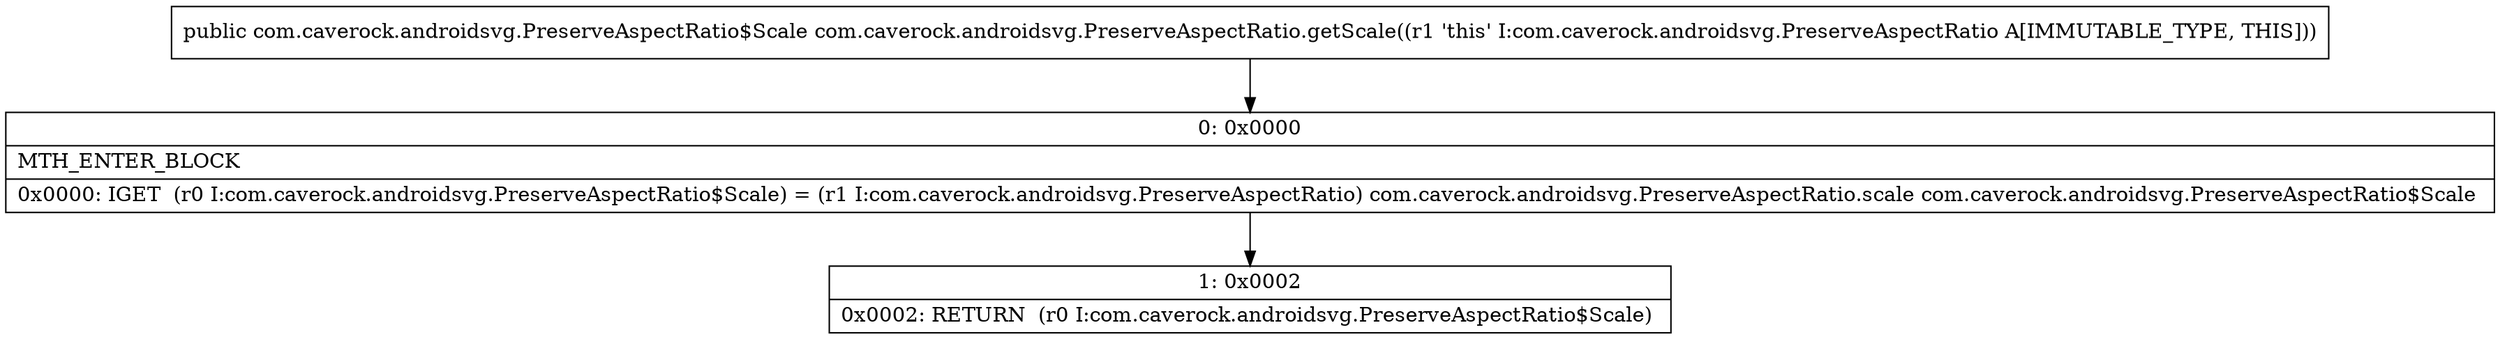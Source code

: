 digraph "CFG forcom.caverock.androidsvg.PreserveAspectRatio.getScale()Lcom\/caverock\/androidsvg\/PreserveAspectRatio$Scale;" {
Node_0 [shape=record,label="{0\:\ 0x0000|MTH_ENTER_BLOCK\l|0x0000: IGET  (r0 I:com.caverock.androidsvg.PreserveAspectRatio$Scale) = (r1 I:com.caverock.androidsvg.PreserveAspectRatio) com.caverock.androidsvg.PreserveAspectRatio.scale com.caverock.androidsvg.PreserveAspectRatio$Scale \l}"];
Node_1 [shape=record,label="{1\:\ 0x0002|0x0002: RETURN  (r0 I:com.caverock.androidsvg.PreserveAspectRatio$Scale) \l}"];
MethodNode[shape=record,label="{public com.caverock.androidsvg.PreserveAspectRatio$Scale com.caverock.androidsvg.PreserveAspectRatio.getScale((r1 'this' I:com.caverock.androidsvg.PreserveAspectRatio A[IMMUTABLE_TYPE, THIS])) }"];
MethodNode -> Node_0;
Node_0 -> Node_1;
}

